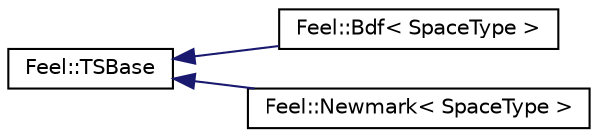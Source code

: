 digraph "Graphical Class Hierarchy"
{
 // LATEX_PDF_SIZE
  edge [fontname="Helvetica",fontsize="10",labelfontname="Helvetica",labelfontsize="10"];
  node [fontname="Helvetica",fontsize="10",shape=record];
  rankdir="LR";
  Node0 [label="Feel::TSBase",height=0.2,width=0.4,color="black", fillcolor="white", style="filled",URL="$classFeel_1_1TSBase.html",tooltip="base class for time sets"];
  Node0 -> Node1 [dir="back",color="midnightblue",fontsize="10",style="solid",fontname="Helvetica"];
  Node1 [label="Feel::Bdf\< SpaceType \>",height=0.2,width=0.4,color="black", fillcolor="white", style="filled",URL="$classFeel_1_1Bdf.html",tooltip="Backward differencing formula time discretization."];
  Node0 -> Node2 [dir="back",color="midnightblue",fontsize="10",style="solid",fontname="Helvetica"];
  Node2 [label="Feel::Newmark\< SpaceType \>",height=0.2,width=0.4,color="black", fillcolor="white", style="filled",URL="$classFeel_1_1Newmark.html",tooltip="Newmark discretization."];
}
